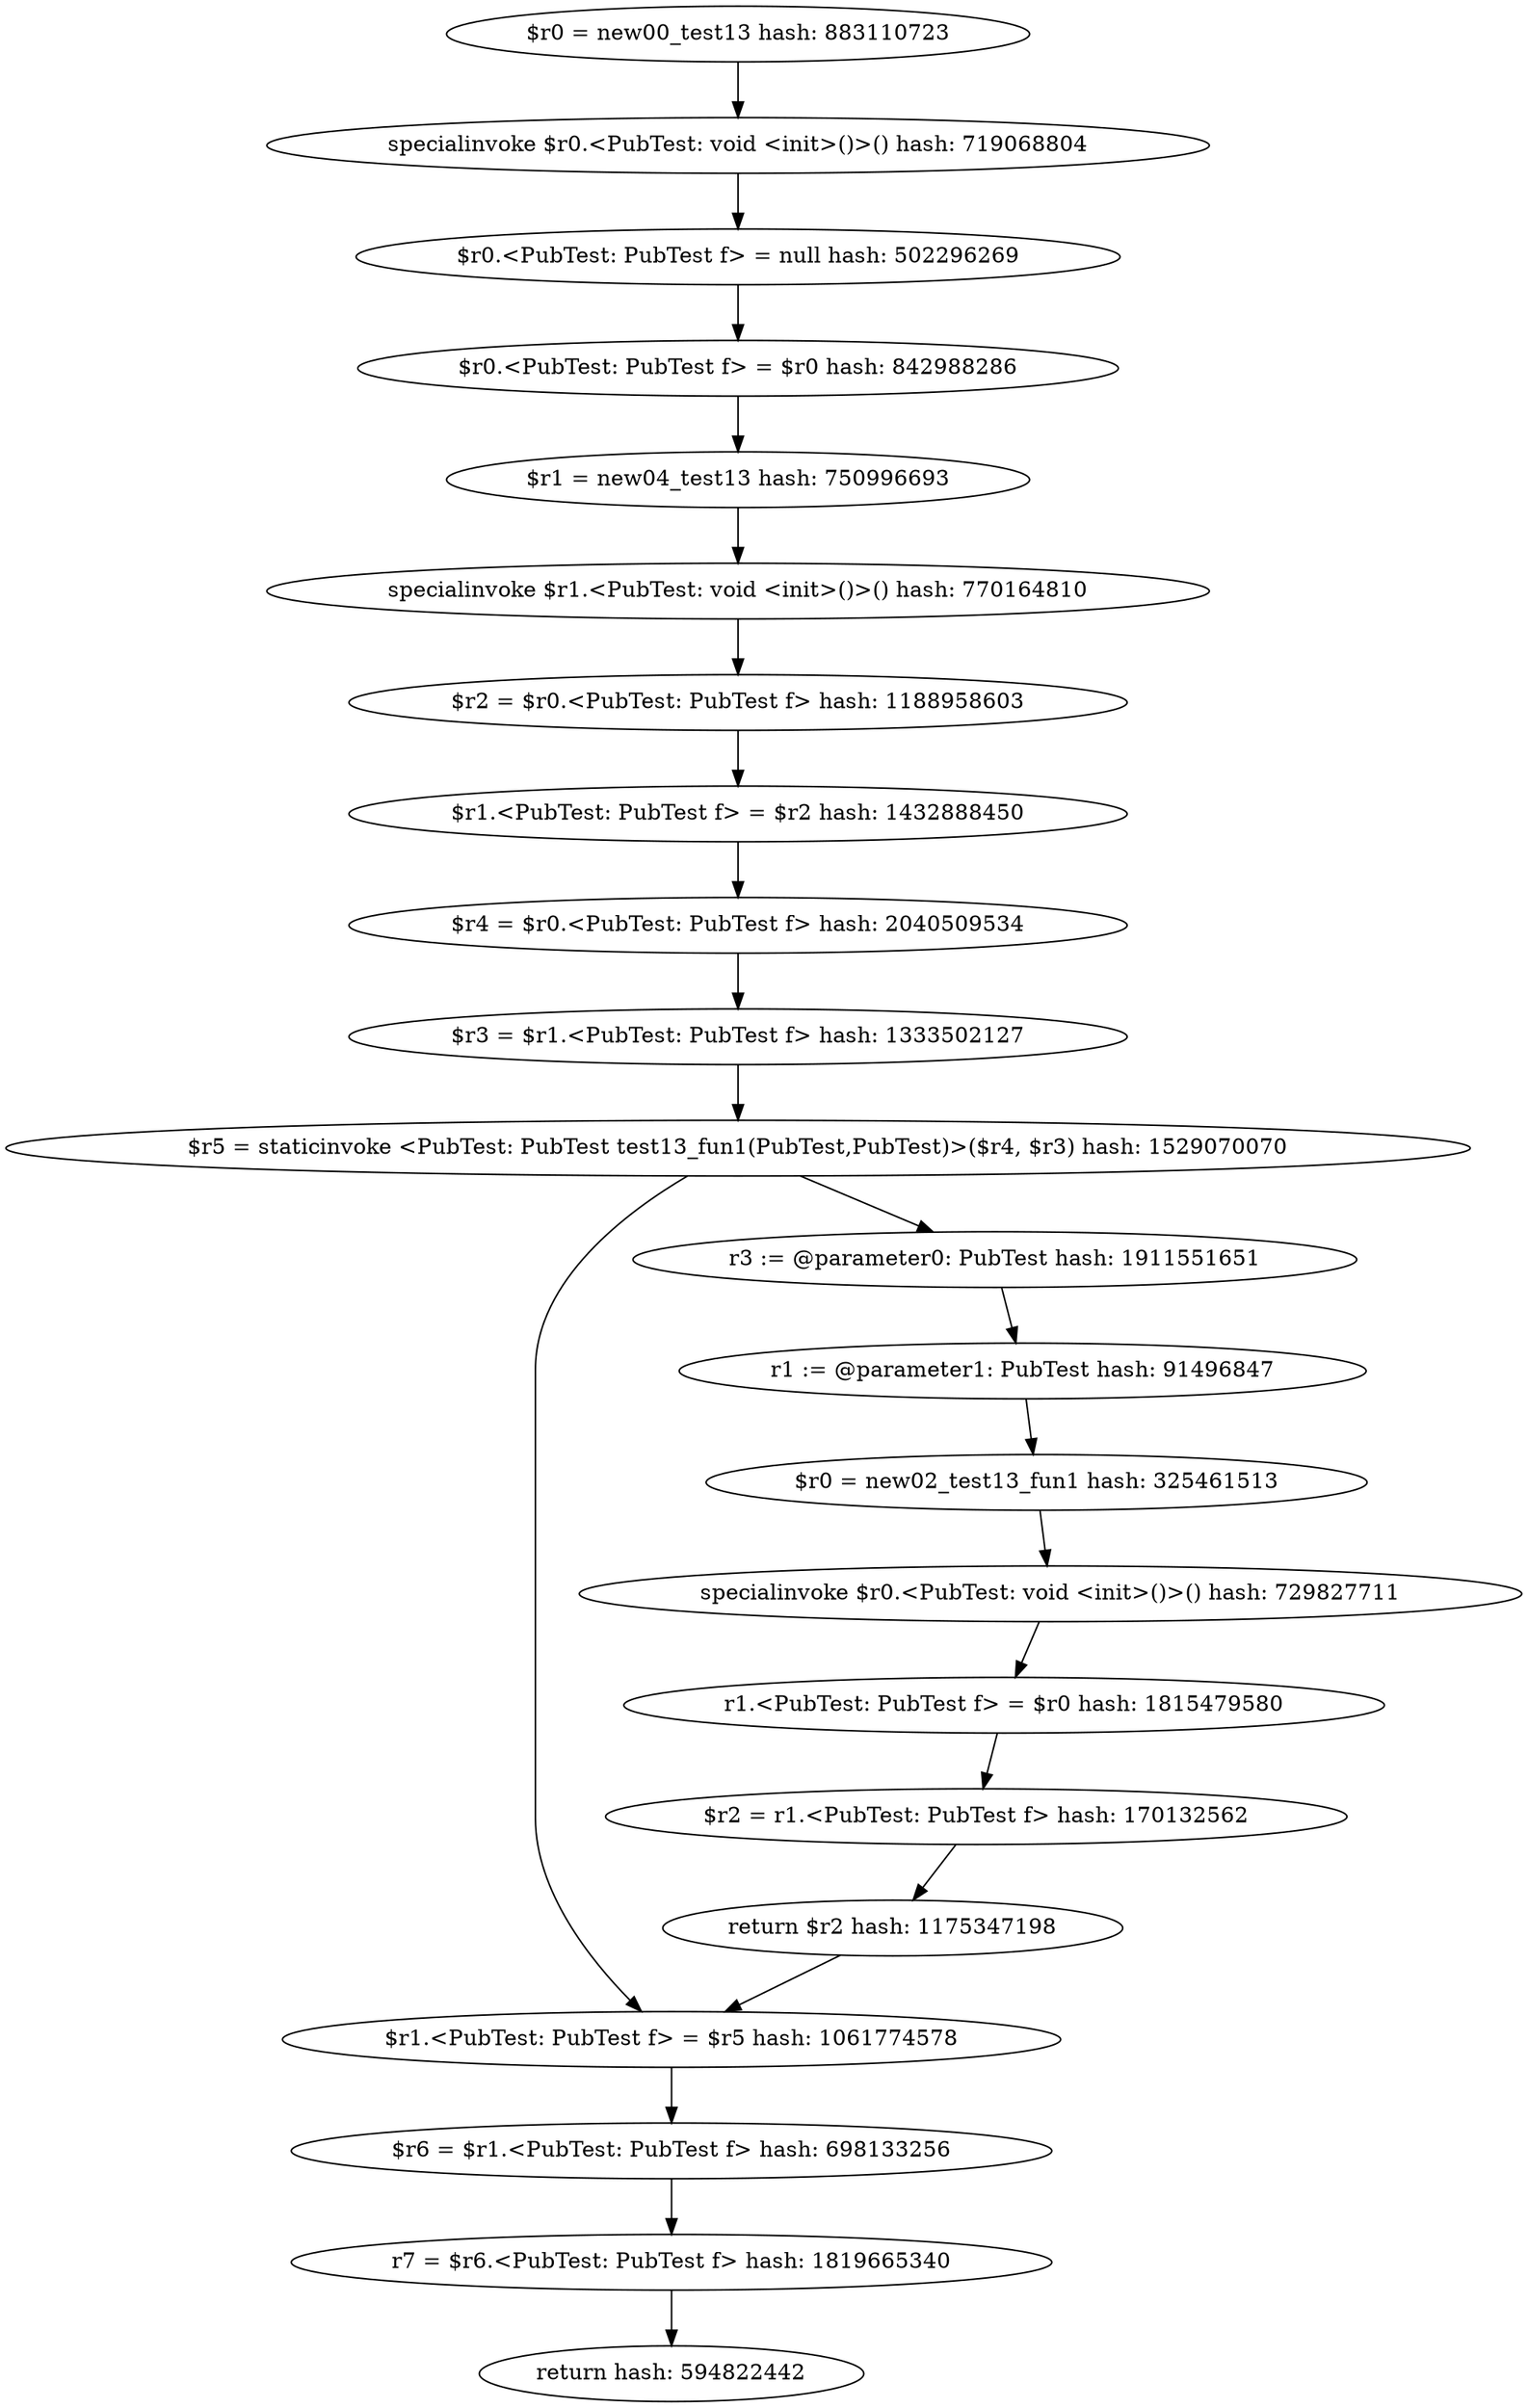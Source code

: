 digraph "./target1-pub/PubTest.test13.intra.debug" {
    "$r0 = new00_test13 hash: 883110723";
    "specialinvoke $r0.<PubTest: void <init>()>() hash: 719068804";
    "$r0.<PubTest: PubTest f> = null hash: 502296269";
    "$r0.<PubTest: PubTest f> = $r0 hash: 842988286";
    "$r1 = new04_test13 hash: 750996693";
    "specialinvoke $r1.<PubTest: void <init>()>() hash: 770164810";
    "$r2 = $r0.<PubTest: PubTest f> hash: 1188958603";
    "$r1.<PubTest: PubTest f> = $r2 hash: 1432888450";
    "$r4 = $r0.<PubTest: PubTest f> hash: 2040509534";
    "$r3 = $r1.<PubTest: PubTest f> hash: 1333502127";
    "$r5 = staticinvoke <PubTest: PubTest test13_fun1(PubTest,PubTest)>($r4, $r3) hash: 1529070070";
    "$r1.<PubTest: PubTest f> = $r5 hash: 1061774578";
    "$r6 = $r1.<PubTest: PubTest f> hash: 698133256";
    "r7 = $r6.<PubTest: PubTest f> hash: 1819665340";
    "return hash: 594822442";
    "r3 := @parameter0: PubTest hash: 1911551651";
    "r1 := @parameter1: PubTest hash: 91496847";
    "$r0 = new02_test13_fun1 hash: 325461513";
    "specialinvoke $r0.<PubTest: void <init>()>() hash: 729827711";
    "r1.<PubTest: PubTest f> = $r0 hash: 1815479580";
    "$r2 = r1.<PubTest: PubTest f> hash: 170132562";
    "return $r2 hash: 1175347198";
    "$r0 = new00_test13 hash: 883110723"->"specialinvoke $r0.<PubTest: void <init>()>() hash: 719068804";
    "specialinvoke $r0.<PubTest: void <init>()>() hash: 719068804"->"$r0.<PubTest: PubTest f> = null hash: 502296269";
    "$r0.<PubTest: PubTest f> = null hash: 502296269"->"$r0.<PubTest: PubTest f> = $r0 hash: 842988286";
    "$r0.<PubTest: PubTest f> = $r0 hash: 842988286"->"$r1 = new04_test13 hash: 750996693";
    "$r1 = new04_test13 hash: 750996693"->"specialinvoke $r1.<PubTest: void <init>()>() hash: 770164810";
    "specialinvoke $r1.<PubTest: void <init>()>() hash: 770164810"->"$r2 = $r0.<PubTest: PubTest f> hash: 1188958603";
    "$r2 = $r0.<PubTest: PubTest f> hash: 1188958603"->"$r1.<PubTest: PubTest f> = $r2 hash: 1432888450";
    "$r1.<PubTest: PubTest f> = $r2 hash: 1432888450"->"$r4 = $r0.<PubTest: PubTest f> hash: 2040509534";
    "$r4 = $r0.<PubTest: PubTest f> hash: 2040509534"->"$r3 = $r1.<PubTest: PubTest f> hash: 1333502127";
    "$r3 = $r1.<PubTest: PubTest f> hash: 1333502127"->"$r5 = staticinvoke <PubTest: PubTest test13_fun1(PubTest,PubTest)>($r4, $r3) hash: 1529070070";
    "$r5 = staticinvoke <PubTest: PubTest test13_fun1(PubTest,PubTest)>($r4, $r3) hash: 1529070070"->"r3 := @parameter0: PubTest hash: 1911551651";
    "$r5 = staticinvoke <PubTest: PubTest test13_fun1(PubTest,PubTest)>($r4, $r3) hash: 1529070070"->"$r1.<PubTest: PubTest f> = $r5 hash: 1061774578";
    "$r1.<PubTest: PubTest f> = $r5 hash: 1061774578"->"$r6 = $r1.<PubTest: PubTest f> hash: 698133256";
    "$r6 = $r1.<PubTest: PubTest f> hash: 698133256"->"r7 = $r6.<PubTest: PubTest f> hash: 1819665340";
    "r7 = $r6.<PubTest: PubTest f> hash: 1819665340"->"return hash: 594822442";
    "r3 := @parameter0: PubTest hash: 1911551651"->"r1 := @parameter1: PubTest hash: 91496847";
    "r1 := @parameter1: PubTest hash: 91496847"->"$r0 = new02_test13_fun1 hash: 325461513";
    "$r0 = new02_test13_fun1 hash: 325461513"->"specialinvoke $r0.<PubTest: void <init>()>() hash: 729827711";
    "specialinvoke $r0.<PubTest: void <init>()>() hash: 729827711"->"r1.<PubTest: PubTest f> = $r0 hash: 1815479580";
    "r1.<PubTest: PubTest f> = $r0 hash: 1815479580"->"$r2 = r1.<PubTest: PubTest f> hash: 170132562";
    "$r2 = r1.<PubTest: PubTest f> hash: 170132562"->"return $r2 hash: 1175347198";
    "return $r2 hash: 1175347198"->"$r1.<PubTest: PubTest f> = $r5 hash: 1061774578";
}
